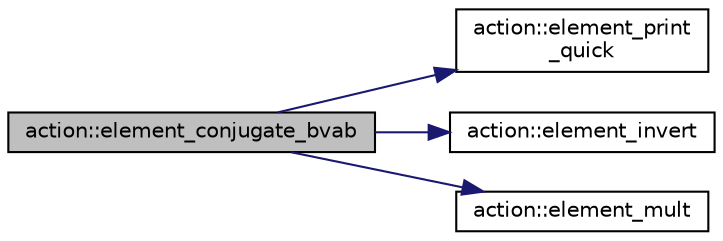 digraph "action::element_conjugate_bvab"
{
  edge [fontname="Helvetica",fontsize="10",labelfontname="Helvetica",labelfontsize="10"];
  node [fontname="Helvetica",fontsize="10",shape=record];
  rankdir="LR";
  Node3240 [label="action::element_conjugate_bvab",height=0.2,width=0.4,color="black", fillcolor="grey75", style="filled", fontcolor="black"];
  Node3240 -> Node3241 [color="midnightblue",fontsize="10",style="solid",fontname="Helvetica"];
  Node3241 [label="action::element_print\l_quick",height=0.2,width=0.4,color="black", fillcolor="white", style="filled",URL="$d2/d86/classaction.html#a4844680cf6750396f76494a28655265b"];
  Node3240 -> Node3242 [color="midnightblue",fontsize="10",style="solid",fontname="Helvetica"];
  Node3242 [label="action::element_invert",height=0.2,width=0.4,color="black", fillcolor="white", style="filled",URL="$d2/d86/classaction.html#aa4bd01e338497714586636751fcef436"];
  Node3240 -> Node3243 [color="midnightblue",fontsize="10",style="solid",fontname="Helvetica"];
  Node3243 [label="action::element_mult",height=0.2,width=0.4,color="black", fillcolor="white", style="filled",URL="$d2/d86/classaction.html#ae9e36b2cae1f0f7bd7144097fa9a34b3"];
}
